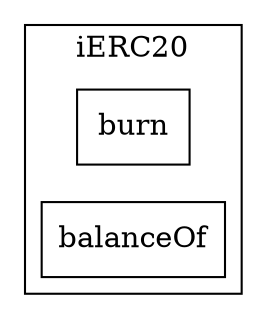 strict digraph {
rankdir="LR"
node [shape=box]
subgraph cluster_14_iERC20 {
label = "iERC20"
"14_burn" [label="burn"]
"14_balanceOf" [label="balanceOf"]
}subgraph cluster_solidity {
label = "[Solidity]"
}
}